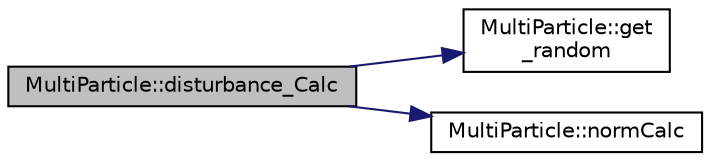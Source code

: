 digraph "MultiParticle::disturbance_Calc"
{
 // LATEX_PDF_SIZE
  edge [fontname="Helvetica",fontsize="10",labelfontname="Helvetica",labelfontsize="10"];
  node [fontname="Helvetica",fontsize="10",shape=record];
  rankdir="LR";
  Node1 [label="MultiParticle::disturbance_Calc",height=0.2,width=0.4,color="black", fillcolor="grey75", style="filled", fontcolor="black",tooltip="擾乱生成"];
  Node1 -> Node2 [color="midnightblue",fontsize="10",style="solid"];
  Node2 [label="MultiParticle::get\l_random",height=0.2,width=0.4,color="black", fillcolor="white", style="filled",URL="$classMultiParticle.html#aa1e9f72bf3c38770c8526e88c1c6fda0",tooltip="[-1:1]のランダムな値"];
  Node1 -> Node3 [color="midnightblue",fontsize="10",style="solid"];
  Node3 [label="MultiParticle::normCalc",height=0.2,width=0.4,color="black", fillcolor="white", style="filled",URL="$classMultiParticle.html#a170c3f0696ecc6d8304da90e9403be3a",tooltip="Calclate length (長さを計算する)"];
}
